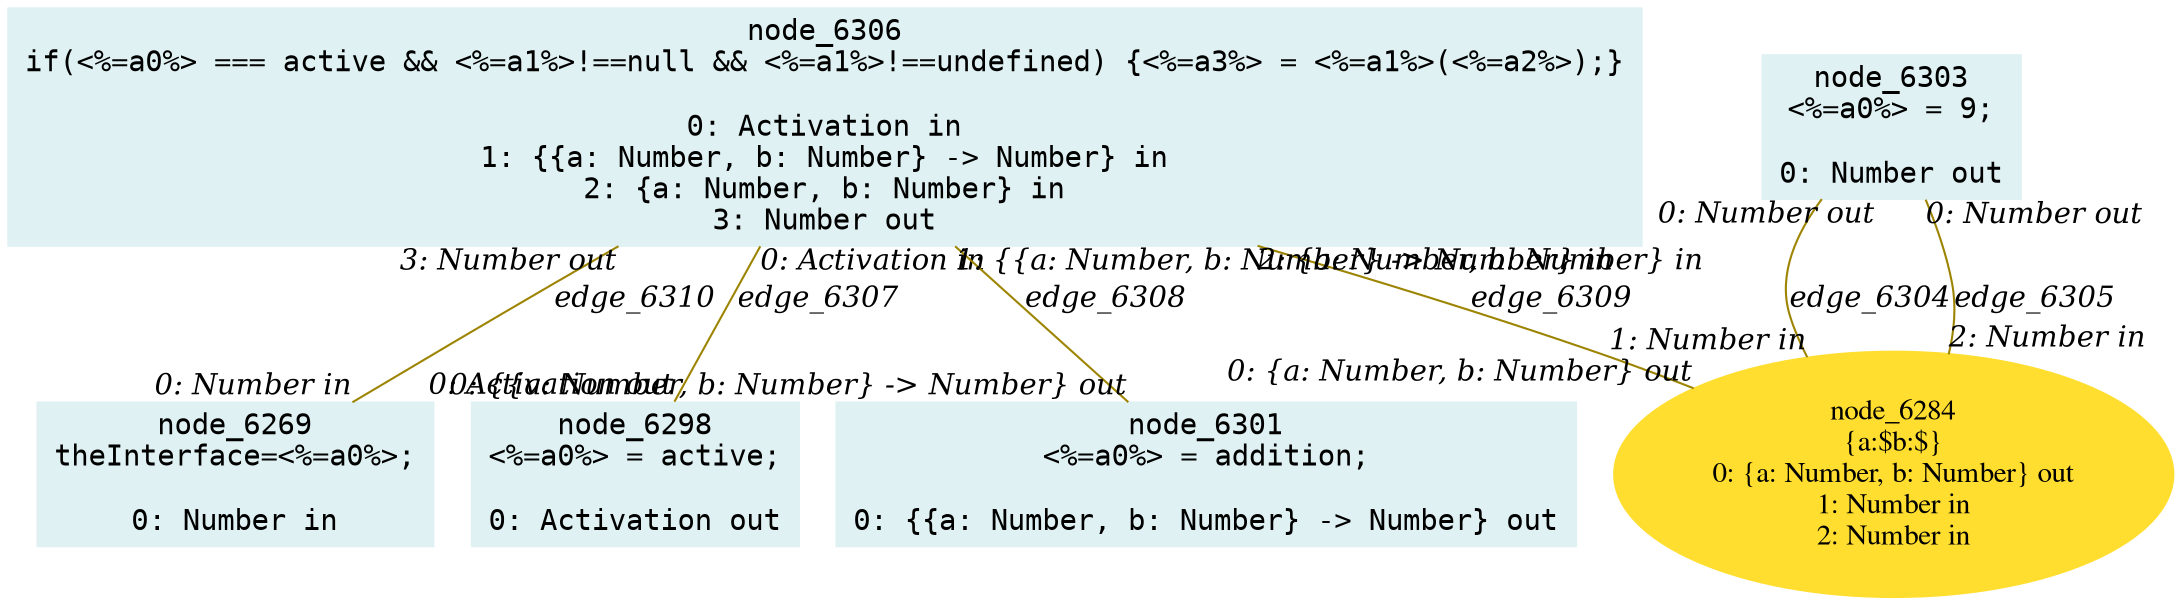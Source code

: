 digraph g{node_6269 [shape="box", style="filled", color="#dff1f2", fontname="Courier", label="node_6269
theInterface=<%=a0%>;

0: Number in" ]
node_6284 [shape="ellipse", style="filled", color="#ffde2f", fontname="Times", label="node_6284
{a:$b:$}
0: {a: Number, b: Number} out
1: Number in
2: Number in" ]
node_6298 [shape="box", style="filled", color="#dff1f2", fontname="Courier", label="node_6298
<%=a0%> = active;

0: Activation out" ]
node_6301 [shape="box", style="filled", color="#dff1f2", fontname="Courier", label="node_6301
<%=a0%> = addition;

0: {{a: Number, b: Number} -> Number} out" ]
node_6303 [shape="box", style="filled", color="#dff1f2", fontname="Courier", label="node_6303
<%=a0%> = 9;

0: Number out" ]
node_6306 [shape="box", style="filled", color="#dff1f2", fontname="Courier", label="node_6306
if(<%=a0%> === active && <%=a1%>!==null && <%=a1%>!==undefined) {<%=a3%> = <%=a1%>(<%=a2%>);}

0: Activation in
1: {{a: Number, b: Number} -> Number} in
2: {a: Number, b: Number} in
3: Number out" ]
node_6303 -> node_6284 [dir=none, arrowHead=none, fontname="Times-Italic", arrowsize=1, color="#9d8400", label="edge_6304",  headlabel="1: Number in", taillabel="0: Number out" ]
node_6303 -> node_6284 [dir=none, arrowHead=none, fontname="Times-Italic", arrowsize=1, color="#9d8400", label="edge_6305",  headlabel="2: Number in", taillabel="0: Number out" ]
node_6306 -> node_6298 [dir=none, arrowHead=none, fontname="Times-Italic", arrowsize=1, color="#9d8400", label="edge_6307",  headlabel="0: Activation out", taillabel="0: Activation in" ]
node_6306 -> node_6301 [dir=none, arrowHead=none, fontname="Times-Italic", arrowsize=1, color="#9d8400", label="edge_6308",  headlabel="0: {{a: Number, b: Number} -> Number} out", taillabel="1: {{a: Number, b: Number} -> Number} in" ]
node_6306 -> node_6284 [dir=none, arrowHead=none, fontname="Times-Italic", arrowsize=1, color="#9d8400", label="edge_6309",  headlabel="0: {a: Number, b: Number} out", taillabel="2: {a: Number, b: Number} in" ]
node_6306 -> node_6269 [dir=none, arrowHead=none, fontname="Times-Italic", arrowsize=1, color="#9d8400", label="edge_6310",  headlabel="0: Number in", taillabel="3: Number out" ]
}